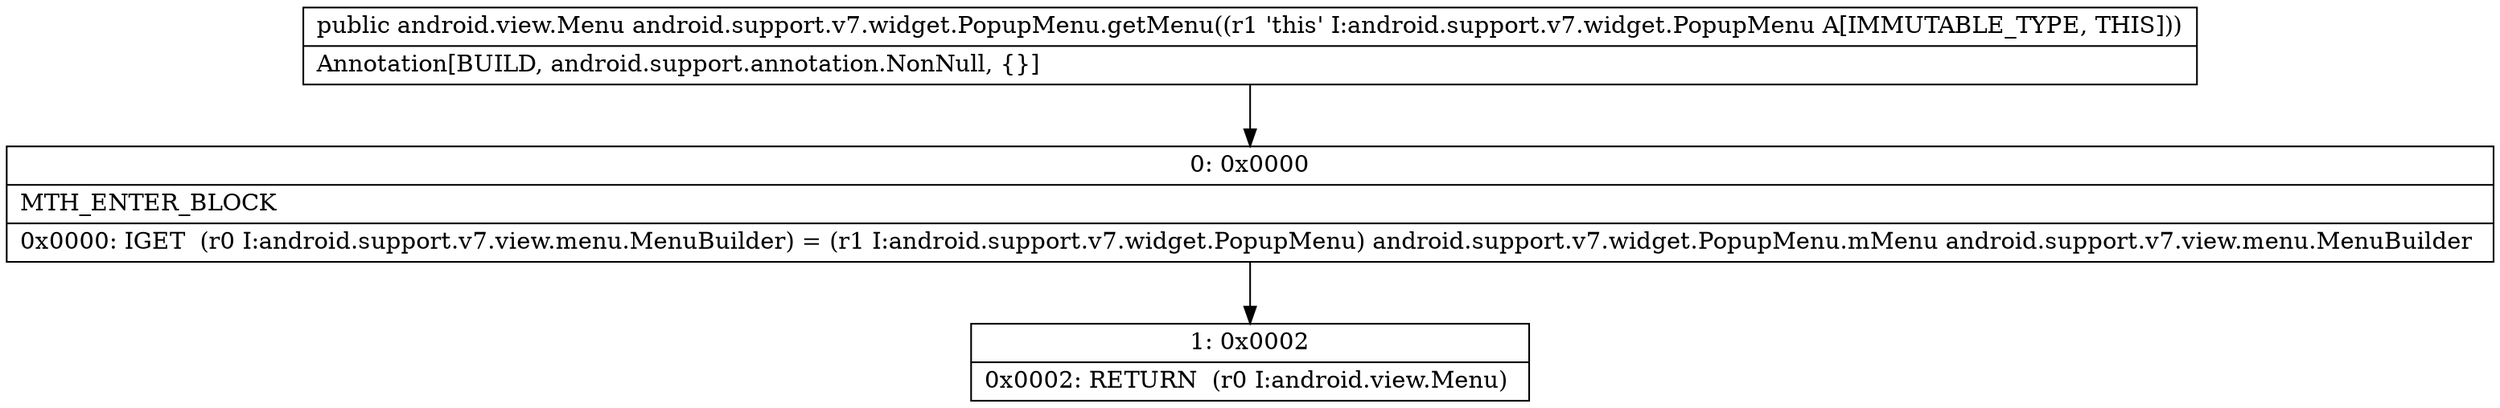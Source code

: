 digraph "CFG forandroid.support.v7.widget.PopupMenu.getMenu()Landroid\/view\/Menu;" {
Node_0 [shape=record,label="{0\:\ 0x0000|MTH_ENTER_BLOCK\l|0x0000: IGET  (r0 I:android.support.v7.view.menu.MenuBuilder) = (r1 I:android.support.v7.widget.PopupMenu) android.support.v7.widget.PopupMenu.mMenu android.support.v7.view.menu.MenuBuilder \l}"];
Node_1 [shape=record,label="{1\:\ 0x0002|0x0002: RETURN  (r0 I:android.view.Menu) \l}"];
MethodNode[shape=record,label="{public android.view.Menu android.support.v7.widget.PopupMenu.getMenu((r1 'this' I:android.support.v7.widget.PopupMenu A[IMMUTABLE_TYPE, THIS]))  | Annotation[BUILD, android.support.annotation.NonNull, \{\}]\l}"];
MethodNode -> Node_0;
Node_0 -> Node_1;
}

